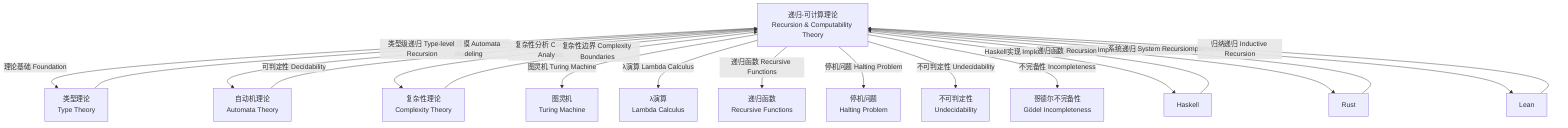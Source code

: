 graph TD
  A["递归-可计算理论\nRecursion & Computability Theory"]
  B["类型理论\nType Theory"]
  C["自动机理论\nAutomata Theory"]
  D["复杂性理论\nComplexity Theory"]
  E["Haskell"]
  F["Rust"]
  G["Lean"]
  H["图灵机\nTuring Machine"]
  I["λ演算\nLambda Calculus"]
  J["递归函数\nRecursive Functions"]
  K["停机问题\nHalting Problem"]
  L["不可判定性\nUndecidability"]
  M["哥德尔不完备性\nGödel Incompleteness"]

  A -- "理论基础 Foundation" --> B
  A -- "自动化建模 Automata Modeling" --> C
  A -- "复杂性分析 Complexity Analysis" --> D
  A -- "图灵机 Turing Machine" --> H
  A -- "λ演算 Lambda Calculus" --> I
  A -- "递归函数 Recursive Functions" --> J
  A -- "停机问题 Halting Problem" --> K
  A -- "不可判定性 Undecidability" --> L
  A -- "不完备性 Incompleteness" --> M
  A -- "Haskell实现 Implementation" --> E
  A -- "Rust实现 Implementation" --> F
  A -- "Lean实现 Implementation" --> G
  B -- "类型级递归 Type-level Recursion" --> A
  C -- "可判定性 Decidability" --> A
  D -- "复杂性边界 Complexity Boundaries" --> A
  E -- "递归函数 Recursion" --> A
  F -- "系统递归 System Recursion" --> A
  G -- "归纳递归 Inductive Recursion" --> A